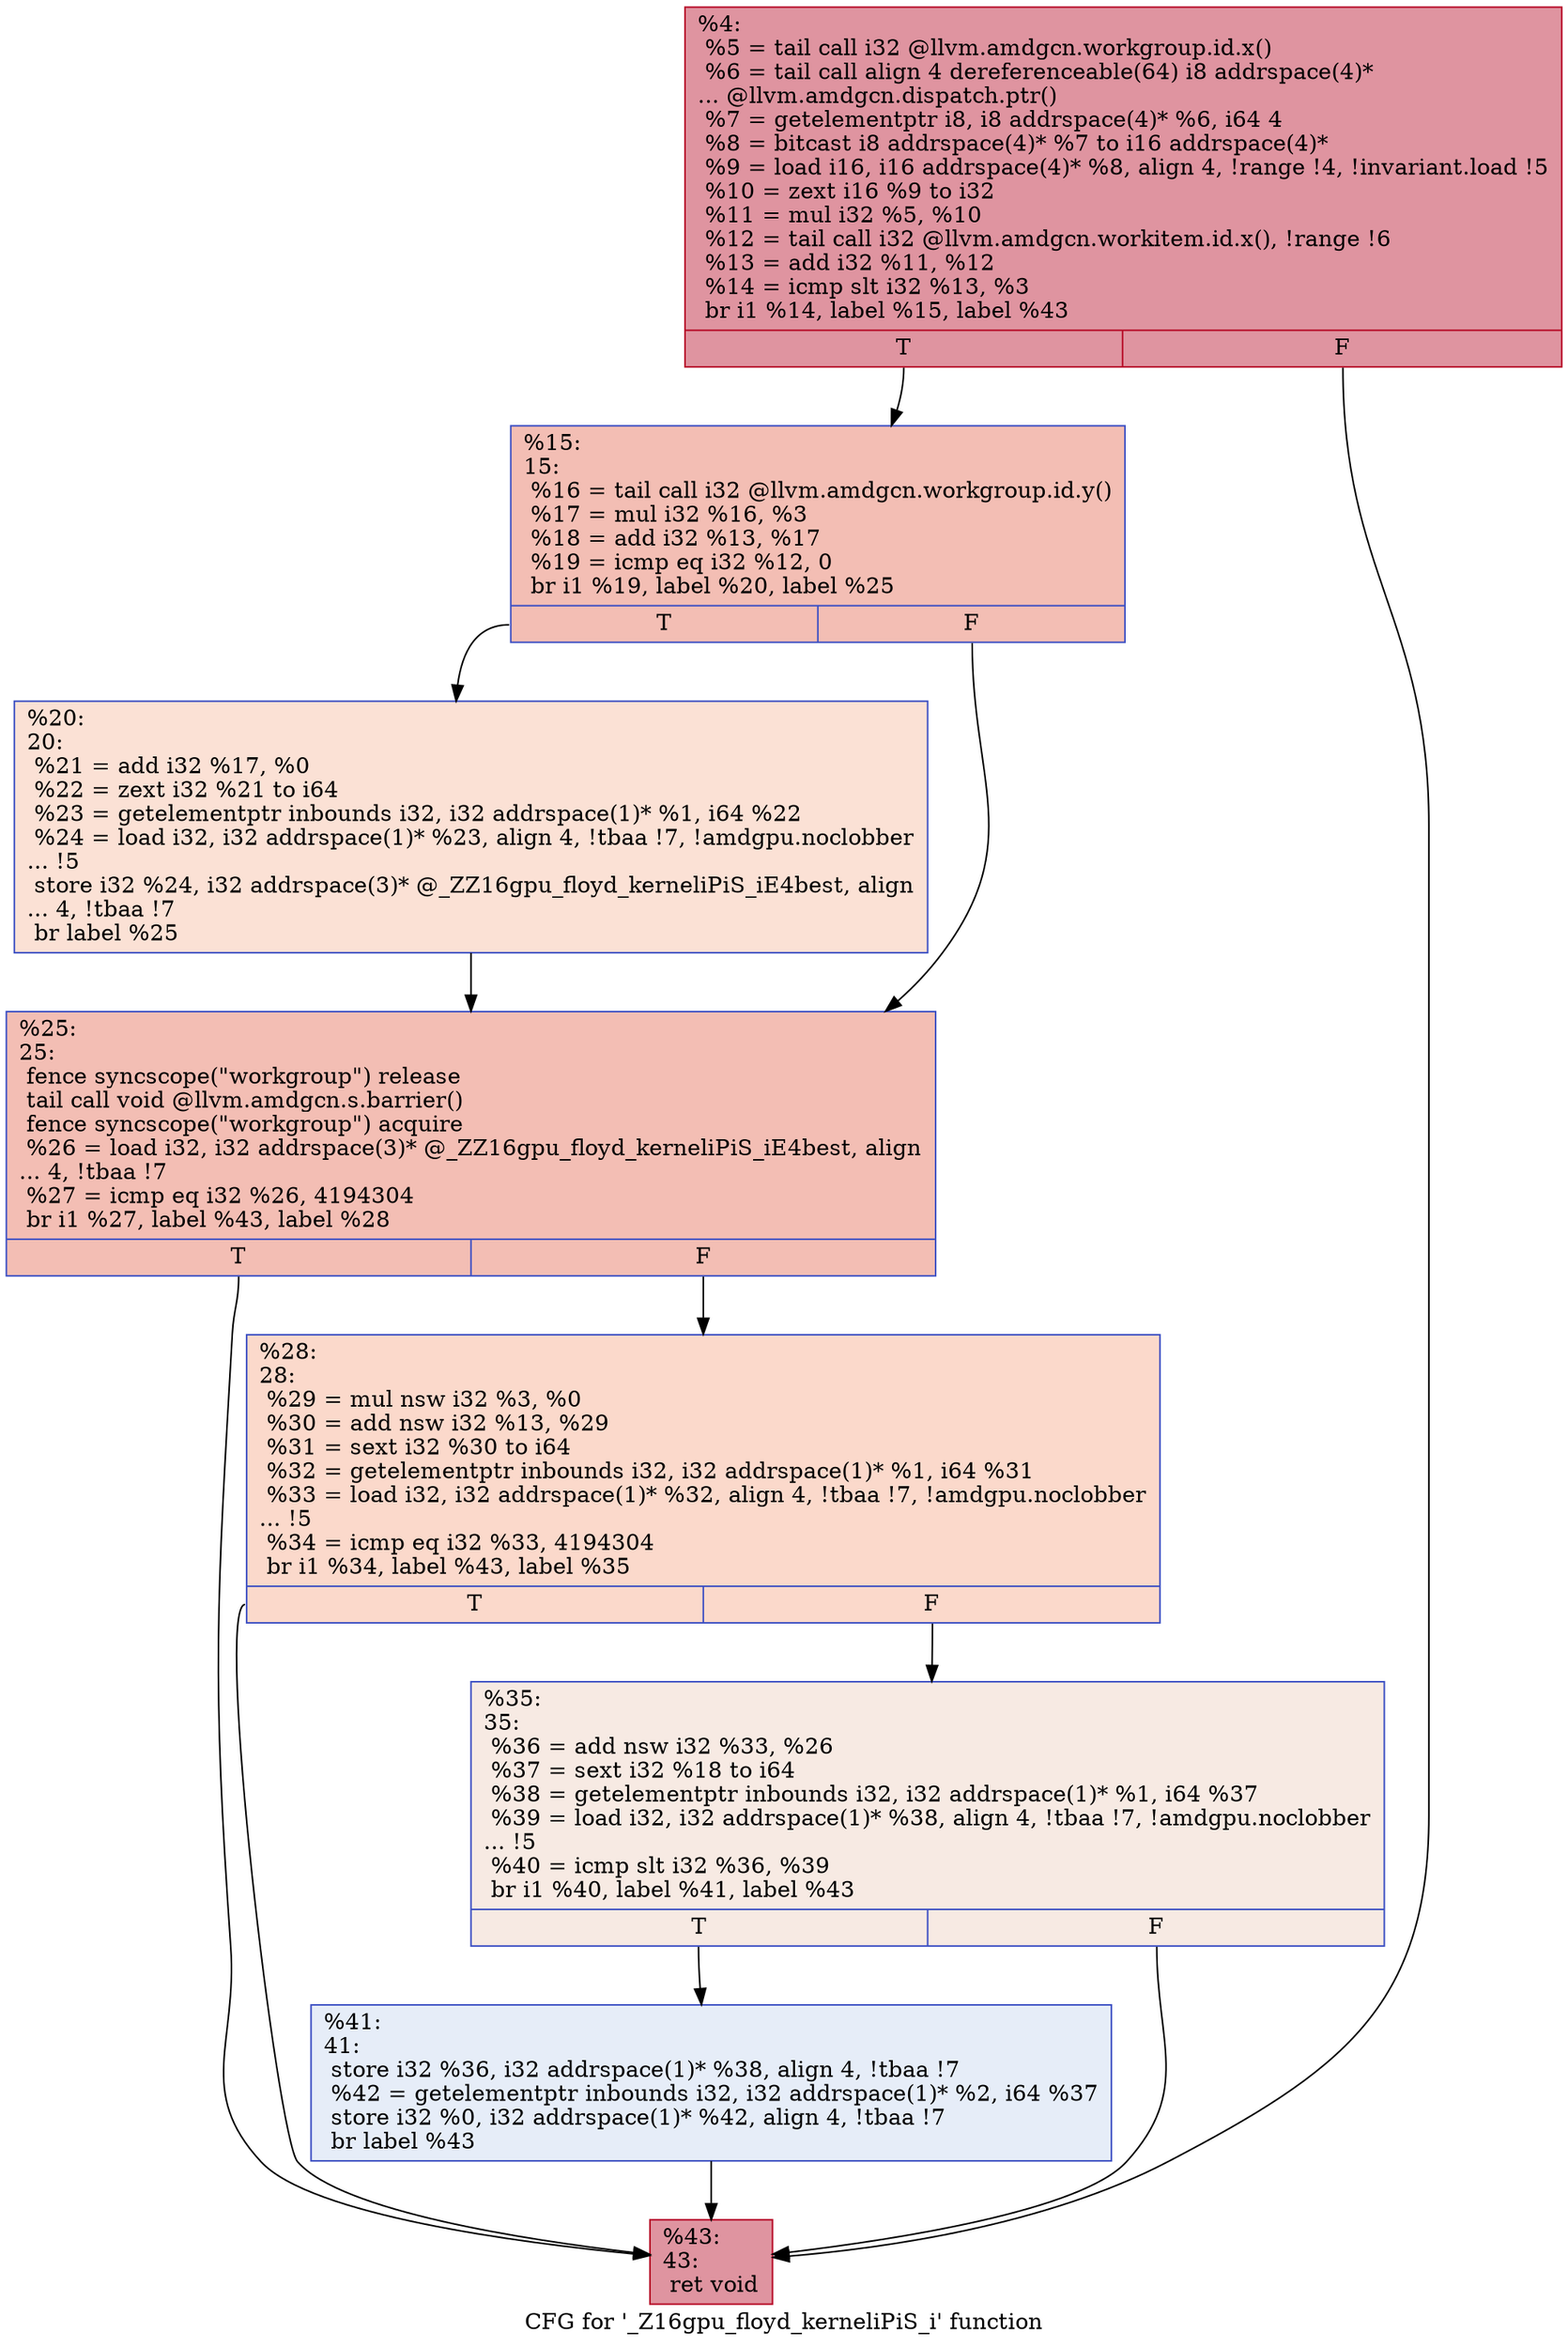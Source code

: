 digraph "CFG for '_Z16gpu_floyd_kerneliPiS_i' function" {
	label="CFG for '_Z16gpu_floyd_kerneliPiS_i' function";

	Node0x5173c90 [shape=record,color="#b70d28ff", style=filled, fillcolor="#b70d2870",label="{%4:\l  %5 = tail call i32 @llvm.amdgcn.workgroup.id.x()\l  %6 = tail call align 4 dereferenceable(64) i8 addrspace(4)*\l... @llvm.amdgcn.dispatch.ptr()\l  %7 = getelementptr i8, i8 addrspace(4)* %6, i64 4\l  %8 = bitcast i8 addrspace(4)* %7 to i16 addrspace(4)*\l  %9 = load i16, i16 addrspace(4)* %8, align 4, !range !4, !invariant.load !5\l  %10 = zext i16 %9 to i32\l  %11 = mul i32 %5, %10\l  %12 = tail call i32 @llvm.amdgcn.workitem.id.x(), !range !6\l  %13 = add i32 %11, %12\l  %14 = icmp slt i32 %13, %3\l  br i1 %14, label %15, label %43\l|{<s0>T|<s1>F}}"];
	Node0x5173c90:s0 -> Node0x5175ba0;
	Node0x5173c90:s1 -> Node0x5175c30;
	Node0x5175ba0 [shape=record,color="#3d50c3ff", style=filled, fillcolor="#e36c5570",label="{%15:\l15:                                               \l  %16 = tail call i32 @llvm.amdgcn.workgroup.id.y()\l  %17 = mul i32 %16, %3\l  %18 = add i32 %13, %17\l  %19 = icmp eq i32 %12, 0\l  br i1 %19, label %20, label %25\l|{<s0>T|<s1>F}}"];
	Node0x5175ba0:s0 -> Node0x5176140;
	Node0x5175ba0:s1 -> Node0x51761d0;
	Node0x5176140 [shape=record,color="#3d50c3ff", style=filled, fillcolor="#f7bca170",label="{%20:\l20:                                               \l  %21 = add i32 %17, %0\l  %22 = zext i32 %21 to i64\l  %23 = getelementptr inbounds i32, i32 addrspace(1)* %1, i64 %22\l  %24 = load i32, i32 addrspace(1)* %23, align 4, !tbaa !7, !amdgpu.noclobber\l... !5\l  store i32 %24, i32 addrspace(3)* @_ZZ16gpu_floyd_kerneliPiS_iE4best, align\l... 4, !tbaa !7\l  br label %25\l}"];
	Node0x5176140 -> Node0x51761d0;
	Node0x51761d0 [shape=record,color="#3d50c3ff", style=filled, fillcolor="#e36c5570",label="{%25:\l25:                                               \l  fence syncscope(\"workgroup\") release\l  tail call void @llvm.amdgcn.s.barrier()\l  fence syncscope(\"workgroup\") acquire\l  %26 = load i32, i32 addrspace(3)* @_ZZ16gpu_floyd_kerneliPiS_iE4best, align\l... 4, !tbaa !7\l  %27 = icmp eq i32 %26, 4194304\l  br i1 %27, label %43, label %28\l|{<s0>T|<s1>F}}"];
	Node0x51761d0:s0 -> Node0x5175c30;
	Node0x51761d0:s1 -> Node0x5177720;
	Node0x5177720 [shape=record,color="#3d50c3ff", style=filled, fillcolor="#f7a88970",label="{%28:\l28:                                               \l  %29 = mul nsw i32 %3, %0\l  %30 = add nsw i32 %13, %29\l  %31 = sext i32 %30 to i64\l  %32 = getelementptr inbounds i32, i32 addrspace(1)* %1, i64 %31\l  %33 = load i32, i32 addrspace(1)* %32, align 4, !tbaa !7, !amdgpu.noclobber\l... !5\l  %34 = icmp eq i32 %33, 4194304\l  br i1 %34, label %43, label %35\l|{<s0>T|<s1>F}}"];
	Node0x5177720:s0 -> Node0x5175c30;
	Node0x5177720:s1 -> Node0x5177da0;
	Node0x5177da0 [shape=record,color="#3d50c3ff", style=filled, fillcolor="#eed0c070",label="{%35:\l35:                                               \l  %36 = add nsw i32 %33, %26\l  %37 = sext i32 %18 to i64\l  %38 = getelementptr inbounds i32, i32 addrspace(1)* %1, i64 %37\l  %39 = load i32, i32 addrspace(1)* %38, align 4, !tbaa !7, !amdgpu.noclobber\l... !5\l  %40 = icmp slt i32 %36, %39\l  br i1 %40, label %41, label %43\l|{<s0>T|<s1>F}}"];
	Node0x5177da0:s0 -> Node0x5178180;
	Node0x5177da0:s1 -> Node0x5175c30;
	Node0x5178180 [shape=record,color="#3d50c3ff", style=filled, fillcolor="#c7d7f070",label="{%41:\l41:                                               \l  store i32 %36, i32 addrspace(1)* %38, align 4, !tbaa !7\l  %42 = getelementptr inbounds i32, i32 addrspace(1)* %2, i64 %37\l  store i32 %0, i32 addrspace(1)* %42, align 4, !tbaa !7\l  br label %43\l}"];
	Node0x5178180 -> Node0x5175c30;
	Node0x5175c30 [shape=record,color="#b70d28ff", style=filled, fillcolor="#b70d2870",label="{%43:\l43:                                               \l  ret void\l}"];
}
